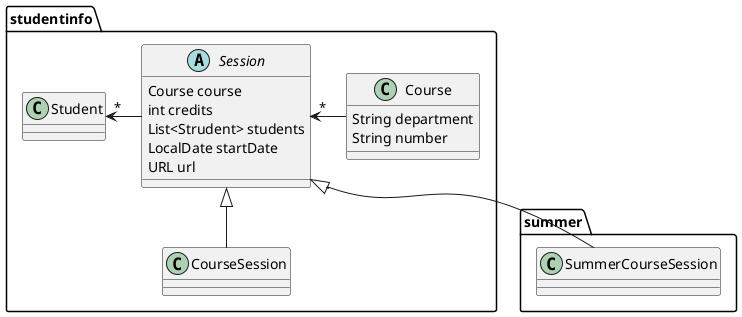 @startuml
package studentinfo{
class Student{}
class Course {
    String department
    String number
}
abstract Session{
    Course course
    int credits
    List<Strudent> students
    LocalDate startDate
    URL url
}

Session -left-> "*" Student
Session "*" <- Course

class CourseSession extends Session {}
}

package summer {
class SummerCourseSession  extends studentinfo.Session {}
}
@enduml
